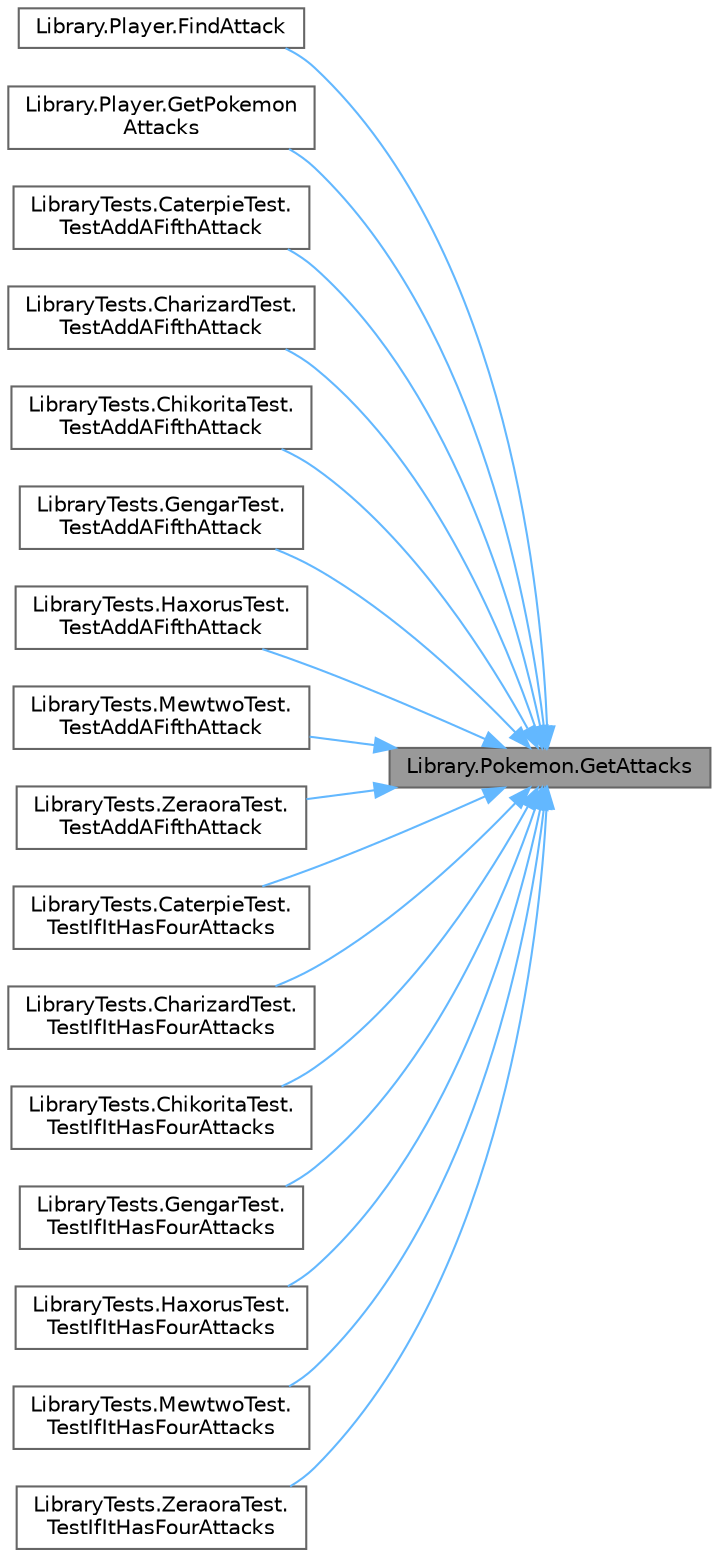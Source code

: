 digraph "Library.Pokemon.GetAttacks"
{
 // INTERACTIVE_SVG=YES
 // LATEX_PDF_SIZE
  bgcolor="transparent";
  edge [fontname=Helvetica,fontsize=10,labelfontname=Helvetica,labelfontsize=10];
  node [fontname=Helvetica,fontsize=10,shape=box,height=0.2,width=0.4];
  rankdir="RL";
  Node1 [id="Node000001",label="Library.Pokemon.GetAttacks",height=0.2,width=0.4,color="gray40", fillcolor="grey60", style="filled", fontcolor="black",tooltip="Devuelve la lista de ataques del Pokemon."];
  Node1 -> Node2 [id="edge1_Node000001_Node000002",dir="back",color="steelblue1",style="solid",tooltip=" "];
  Node2 [id="Node000002",label="Library.Player.FindAttack",height=0.2,width=0.4,color="grey40", fillcolor="white", style="filled",URL="$classLibrary_1_1Player.html#ae71c6dd4e6de83f82e3b6629a2511248",tooltip="Devuelve un ataque de la lista de ataques del pokemon activo."];
  Node1 -> Node3 [id="edge2_Node000001_Node000003",dir="back",color="steelblue1",style="solid",tooltip=" "];
  Node3 [id="Node000003",label="Library.Player.GetPokemon\lAttacks",height=0.2,width=0.4,color="grey40", fillcolor="white", style="filled",URL="$classLibrary_1_1Player.html#a77e9a764b7c44e1b9e27c732038a7ded",tooltip="Devuelve un string con los nombres de todos los ataques del pokemon activo."];
  Node1 -> Node4 [id="edge3_Node000001_Node000004",dir="back",color="steelblue1",style="solid",tooltip=" "];
  Node4 [id="Node000004",label="LibraryTests.CaterpieTest.\lTestAddAFifthAttack",height=0.2,width=0.4,color="grey40", fillcolor="white", style="filled",URL="$classLibraryTests_1_1CaterpieTest.html#ac345214004dc7c0ab6303ecdfc663c6e",tooltip="Test de la limitación de movimientos que tiene Caterpie."];
  Node1 -> Node5 [id="edge4_Node000001_Node000005",dir="back",color="steelblue1",style="solid",tooltip=" "];
  Node5 [id="Node000005",label="LibraryTests.CharizardTest.\lTestAddAFifthAttack",height=0.2,width=0.4,color="grey40", fillcolor="white", style="filled",URL="$classLibraryTests_1_1CharizardTest.html#a86c58745fa752bfb3a931687fdc077da",tooltip="Test de la limitación de movimientos que tiene Charizard."];
  Node1 -> Node6 [id="edge5_Node000001_Node000006",dir="back",color="steelblue1",style="solid",tooltip=" "];
  Node6 [id="Node000006",label="LibraryTests.ChikoritaTest.\lTestAddAFifthAttack",height=0.2,width=0.4,color="grey40", fillcolor="white", style="filled",URL="$classLibraryTests_1_1ChikoritaTest.html#abfbb286356c6decc46a40fa3a8e1c036",tooltip="Test de la limitación de movimientos que tiene Chikorita."];
  Node1 -> Node7 [id="edge6_Node000001_Node000007",dir="back",color="steelblue1",style="solid",tooltip=" "];
  Node7 [id="Node000007",label="LibraryTests.GengarTest.\lTestAddAFifthAttack",height=0.2,width=0.4,color="grey40", fillcolor="white", style="filled",URL="$classLibraryTests_1_1GengarTest.html#a06519cdd8e4387d0b12e2dfc2189e254",tooltip="Test de la limitación de movimientos que tiene Gengar."];
  Node1 -> Node8 [id="edge7_Node000001_Node000008",dir="back",color="steelblue1",style="solid",tooltip=" "];
  Node8 [id="Node000008",label="LibraryTests.HaxorusTest.\lTestAddAFifthAttack",height=0.2,width=0.4,color="grey40", fillcolor="white", style="filled",URL="$classLibraryTests_1_1HaxorusTest.html#a85d7c5406863715777446a8966f52a05",tooltip="Test de la limitación de movimientos que tiene Haxorus."];
  Node1 -> Node9 [id="edge8_Node000001_Node000009",dir="back",color="steelblue1",style="solid",tooltip=" "];
  Node9 [id="Node000009",label="LibraryTests.MewtwoTest.\lTestAddAFifthAttack",height=0.2,width=0.4,color="grey40", fillcolor="white", style="filled",URL="$classLibraryTests_1_1MewtwoTest.html#ad6233ea5ad4159dcb174579efd048155",tooltip="Test de la limitación de movimientos que tiene Mewtwo."];
  Node1 -> Node10 [id="edge9_Node000001_Node000010",dir="back",color="steelblue1",style="solid",tooltip=" "];
  Node10 [id="Node000010",label="LibraryTests.ZeraoraTest.\lTestAddAFifthAttack",height=0.2,width=0.4,color="grey40", fillcolor="white", style="filled",URL="$classLibraryTests_1_1ZeraoraTest.html#a96d36a52eac35122f8ad3509bbe03825",tooltip="Test de la limitación de movimientos que tiene Zeraora."];
  Node1 -> Node11 [id="edge10_Node000001_Node000011",dir="back",color="steelblue1",style="solid",tooltip=" "];
  Node11 [id="Node000011",label="LibraryTests.CaterpieTest.\lTestIfItHasFourAttacks",height=0.2,width=0.4,color="grey40", fillcolor="white", style="filled",URL="$classLibraryTests_1_1CaterpieTest.html#aec8b91165973d59361fec4f9526e067e",tooltip="Test de la cantidad de ataques que tiene Caterpie."];
  Node1 -> Node12 [id="edge11_Node000001_Node000012",dir="back",color="steelblue1",style="solid",tooltip=" "];
  Node12 [id="Node000012",label="LibraryTests.CharizardTest.\lTestIfItHasFourAttacks",height=0.2,width=0.4,color="grey40", fillcolor="white", style="filled",URL="$classLibraryTests_1_1CharizardTest.html#a038f5e6d36efefe0f5bf7e61ef1567c5",tooltip="Test de la cantidad de ataques que tiene Charizard."];
  Node1 -> Node13 [id="edge12_Node000001_Node000013",dir="back",color="steelblue1",style="solid",tooltip=" "];
  Node13 [id="Node000013",label="LibraryTests.ChikoritaTest.\lTestIfItHasFourAttacks",height=0.2,width=0.4,color="grey40", fillcolor="white", style="filled",URL="$classLibraryTests_1_1ChikoritaTest.html#aaa714a81ea1e7b6f9fa63e44b1ef6a50",tooltip="Test de la cantidad de ataques que tiene Chikorita."];
  Node1 -> Node14 [id="edge13_Node000001_Node000014",dir="back",color="steelblue1",style="solid",tooltip=" "];
  Node14 [id="Node000014",label="LibraryTests.GengarTest.\lTestIfItHasFourAttacks",height=0.2,width=0.4,color="grey40", fillcolor="white", style="filled",URL="$classLibraryTests_1_1GengarTest.html#ab7f1d19b871f4487857193b35d89ec71",tooltip="Test de la cantidad de ataques que tiene Gengar."];
  Node1 -> Node15 [id="edge14_Node000001_Node000015",dir="back",color="steelblue1",style="solid",tooltip=" "];
  Node15 [id="Node000015",label="LibraryTests.HaxorusTest.\lTestIfItHasFourAttacks",height=0.2,width=0.4,color="grey40", fillcolor="white", style="filled",URL="$classLibraryTests_1_1HaxorusTest.html#aaf2da21da69856ccb2f60eeb3324f93e",tooltip="Test de la cantidad de ataques que tiene Haxorus."];
  Node1 -> Node16 [id="edge15_Node000001_Node000016",dir="back",color="steelblue1",style="solid",tooltip=" "];
  Node16 [id="Node000016",label="LibraryTests.MewtwoTest.\lTestIfItHasFourAttacks",height=0.2,width=0.4,color="grey40", fillcolor="white", style="filled",URL="$classLibraryTests_1_1MewtwoTest.html#ac8458736796b288ba65e4c34d2061bab",tooltip="Test de la cantidad de ataques que tiene Mewtwo."];
  Node1 -> Node17 [id="edge16_Node000001_Node000017",dir="back",color="steelblue1",style="solid",tooltip=" "];
  Node17 [id="Node000017",label="LibraryTests.ZeraoraTest.\lTestIfItHasFourAttacks",height=0.2,width=0.4,color="grey40", fillcolor="white", style="filled",URL="$classLibraryTests_1_1ZeraoraTest.html#ac8f35530178a4ba6be4099881680420e",tooltip="Test de la cantidad de ataques que tiene Zeraora."];
}
